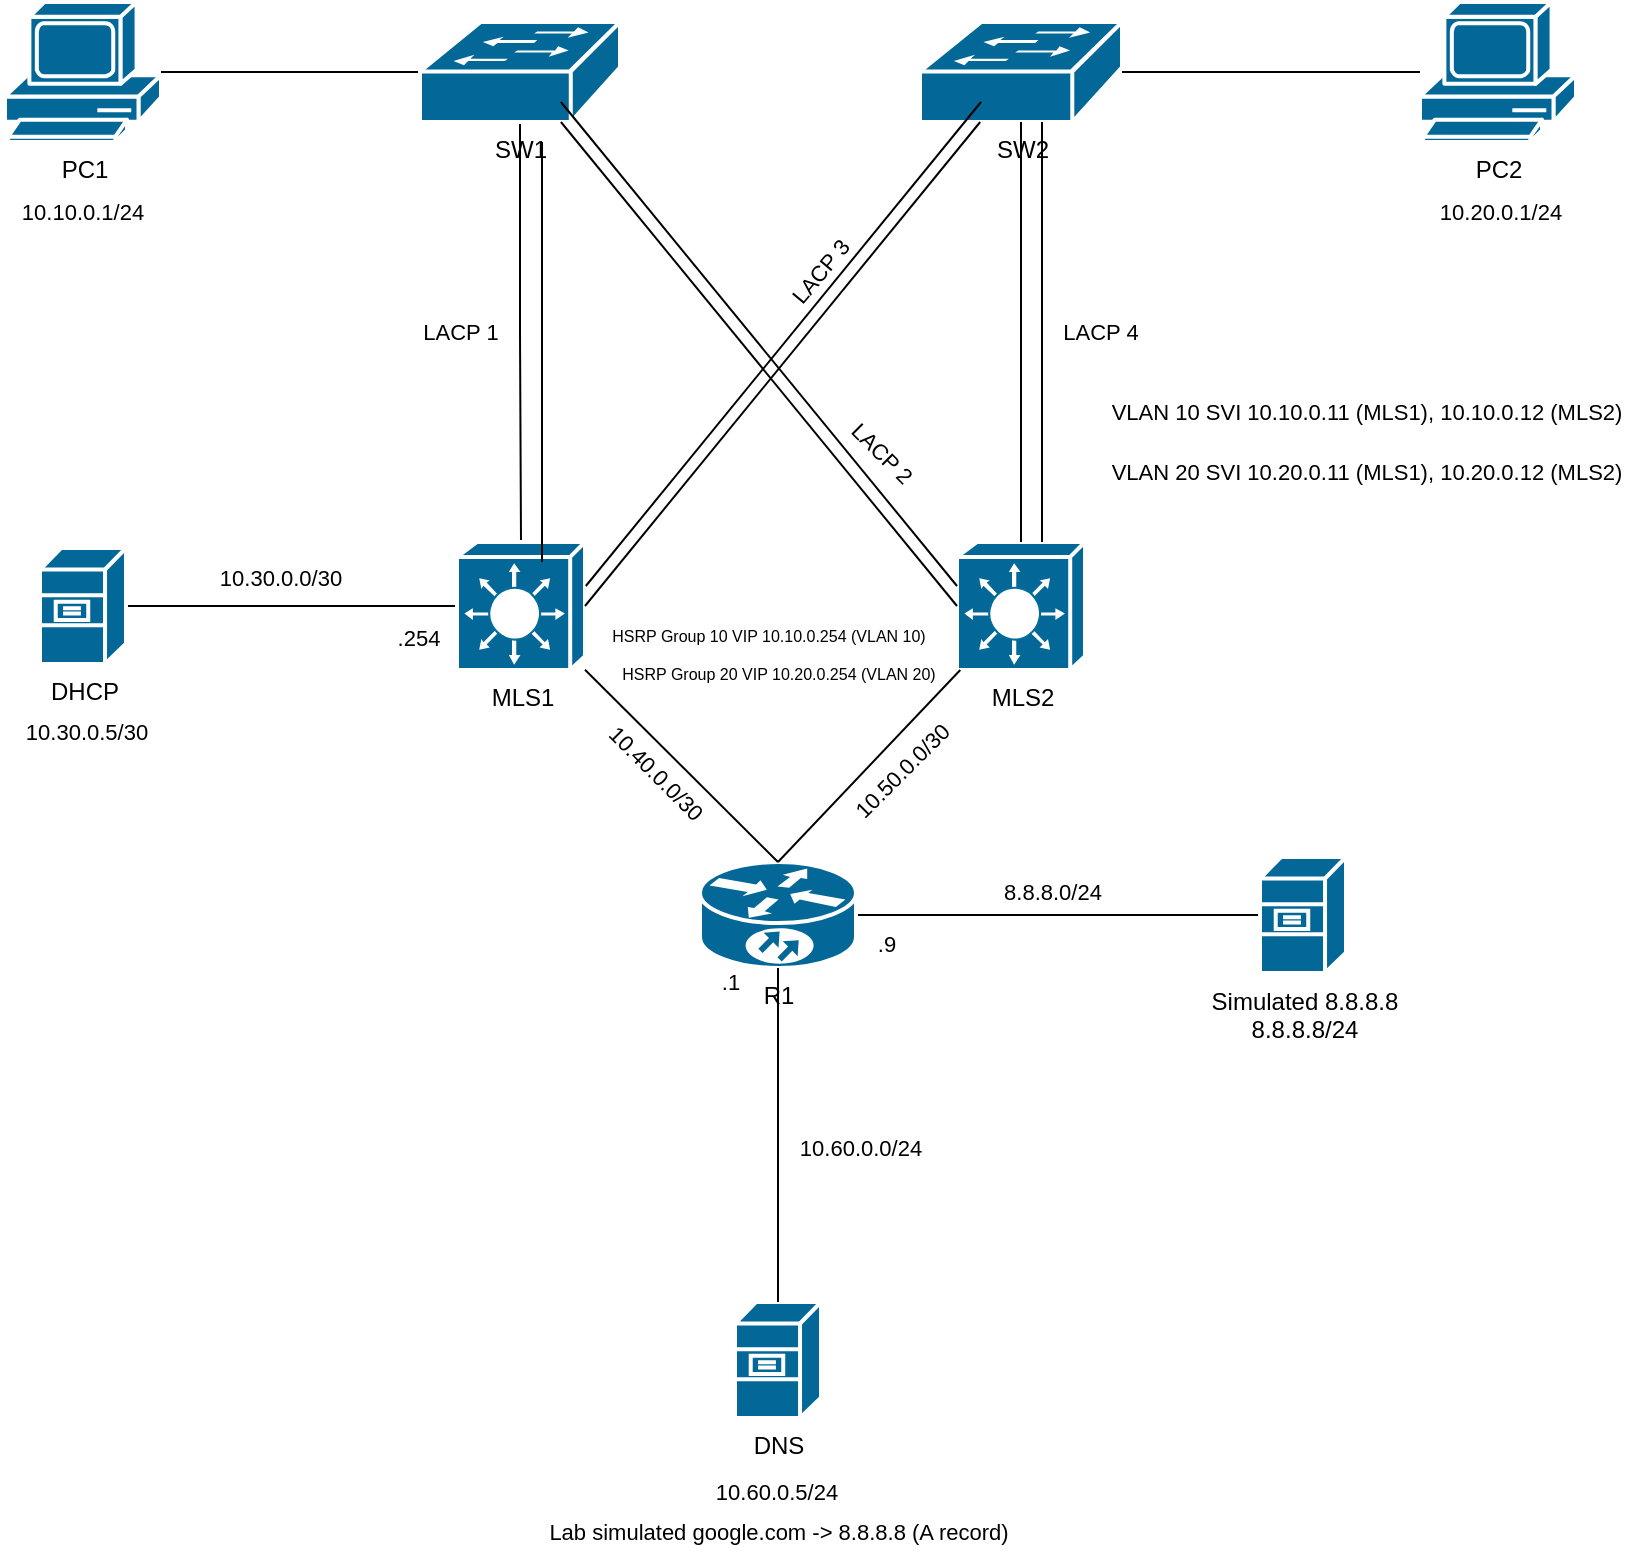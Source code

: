 <mxfile version="27.0.9">
  <diagram name="Page-1" id="XrAPtmdhj2a-p8gGQiQd">
    <mxGraphModel dx="1028" dy="595" grid="1" gridSize="10" guides="1" tooltips="1" connect="1" arrows="1" fold="1" page="1" pageScale="1" pageWidth="850" pageHeight="1100" math="0" shadow="0">
      <root>
        <mxCell id="0" />
        <mxCell id="1" parent="0" />
        <mxCell id="FJSiQoMHgi8VUeKLVnL5-61" style="edgeStyle=orthogonalEdgeStyle;shape=connector;rounded=0;orthogonalLoop=1;jettySize=auto;html=1;strokeColor=default;align=center;verticalAlign=middle;fontFamily=Helvetica;fontSize=11;fontColor=default;labelBackgroundColor=default;startFill=0;endArrow=none;" edge="1" parent="1" source="FJSiQoMHgi8VUeKLVnL5-1" target="FJSiQoMHgi8VUeKLVnL5-2">
          <mxGeometry relative="1" as="geometry" />
        </mxCell>
        <mxCell id="FJSiQoMHgi8VUeKLVnL5-1" value="PC1" style="shape=mxgraph.cisco.computers_and_peripherals.pc;sketch=0;html=1;pointerEvents=1;dashed=0;fillColor=#036897;strokeColor=#ffffff;strokeWidth=2;verticalLabelPosition=bottom;verticalAlign=top;align=center;outlineConnect=0;" vertex="1" parent="1">
          <mxGeometry x="22.5" y="60" width="78" height="70" as="geometry" />
        </mxCell>
        <mxCell id="FJSiQoMHgi8VUeKLVnL5-26" style="edgeStyle=orthogonalEdgeStyle;shape=connector;rounded=0;orthogonalLoop=1;jettySize=auto;html=1;strokeColor=default;align=center;verticalAlign=middle;fontFamily=Helvetica;fontSize=11;fontColor=default;labelBackgroundColor=default;startFill=0;endArrow=none;" edge="1" parent="1" source="FJSiQoMHgi8VUeKLVnL5-2" target="FJSiQoMHgi8VUeKLVnL5-15">
          <mxGeometry relative="1" as="geometry" />
        </mxCell>
        <mxCell id="FJSiQoMHgi8VUeKLVnL5-2" value="SW1" style="shape=mxgraph.cisco.switches.workgroup_switch;sketch=0;html=1;pointerEvents=1;dashed=0;fillColor=#036897;strokeColor=#ffffff;strokeWidth=2;verticalLabelPosition=bottom;verticalAlign=top;align=center;outlineConnect=0;" vertex="1" parent="1">
          <mxGeometry x="230" y="70" width="100" height="50" as="geometry" />
        </mxCell>
        <mxCell id="FJSiQoMHgi8VUeKLVnL5-3" value="SW2" style="shape=mxgraph.cisco.switches.workgroup_switch;sketch=0;html=1;pointerEvents=1;dashed=0;fillColor=#036897;strokeColor=#ffffff;strokeWidth=2;verticalLabelPosition=bottom;verticalAlign=top;align=center;outlineConnect=0;" vertex="1" parent="1">
          <mxGeometry x="480" y="70" width="101" height="50" as="geometry" />
        </mxCell>
        <mxCell id="FJSiQoMHgi8VUeKLVnL5-23" style="edgeStyle=orthogonalEdgeStyle;rounded=0;orthogonalLoop=1;jettySize=auto;html=1;endArrow=none;startFill=0;" edge="1" parent="1" source="FJSiQoMHgi8VUeKLVnL5-4" target="FJSiQoMHgi8VUeKLVnL5-3">
          <mxGeometry relative="1" as="geometry" />
        </mxCell>
        <mxCell id="FJSiQoMHgi8VUeKLVnL5-4" value="PC2" style="shape=mxgraph.cisco.computers_and_peripherals.pc;sketch=0;html=1;pointerEvents=1;dashed=0;fillColor=#036897;strokeColor=#ffffff;strokeWidth=2;verticalLabelPosition=bottom;verticalAlign=top;align=center;outlineConnect=0;" vertex="1" parent="1">
          <mxGeometry x="730" y="60" width="78" height="70" as="geometry" />
        </mxCell>
        <mxCell id="FJSiQoMHgi8VUeKLVnL5-46" style="edgeStyle=orthogonalEdgeStyle;shape=connector;rounded=0;orthogonalLoop=1;jettySize=auto;html=1;strokeColor=default;align=center;verticalAlign=middle;fontFamily=Helvetica;fontSize=11;fontColor=default;labelBackgroundColor=default;startFill=0;endArrow=none;" edge="1" parent="1" source="FJSiQoMHgi8VUeKLVnL5-7" target="FJSiQoMHgi8VUeKLVnL5-9">
          <mxGeometry relative="1" as="geometry" />
        </mxCell>
        <mxCell id="FJSiQoMHgi8VUeKLVnL5-7" value="R1" style="shape=mxgraph.cisco.routers.10700;sketch=0;html=1;pointerEvents=1;dashed=0;fillColor=#036897;strokeColor=#ffffff;strokeWidth=2;verticalLabelPosition=bottom;verticalAlign=top;align=center;outlineConnect=0;" vertex="1" parent="1">
          <mxGeometry x="370" y="490" width="78" height="53" as="geometry" />
        </mxCell>
        <mxCell id="FJSiQoMHgi8VUeKLVnL5-41" value="" style="edgeStyle=orthogonalEdgeStyle;shape=connector;rounded=0;orthogonalLoop=1;jettySize=auto;html=1;strokeColor=default;align=center;verticalAlign=middle;fontFamily=Helvetica;fontSize=11;fontColor=default;labelBackgroundColor=default;startFill=0;endArrow=none;" edge="1" parent="1" source="FJSiQoMHgi8VUeKLVnL5-8" target="FJSiQoMHgi8VUeKLVnL5-15">
          <mxGeometry relative="1" as="geometry" />
        </mxCell>
        <mxCell id="FJSiQoMHgi8VUeKLVnL5-8" value="DHCP" style="shape=mxgraph.cisco.servers.file_server;sketch=0;html=1;pointerEvents=1;dashed=0;fillColor=#036897;strokeColor=#ffffff;strokeWidth=2;verticalLabelPosition=bottom;verticalAlign=top;align=center;outlineConnect=0;" vertex="1" parent="1">
          <mxGeometry x="40" y="333" width="43" height="58" as="geometry" />
        </mxCell>
        <mxCell id="FJSiQoMHgi8VUeKLVnL5-9" value="Simulated 8.8.8.8&lt;div&gt;8.8.8.8/24&lt;/div&gt;" style="shape=mxgraph.cisco.servers.file_server;sketch=0;html=1;pointerEvents=1;dashed=0;fillColor=#036897;strokeColor=#ffffff;strokeWidth=2;verticalLabelPosition=bottom;verticalAlign=top;align=center;outlineConnect=0;" vertex="1" parent="1">
          <mxGeometry x="650" y="487.5" width="43" height="58" as="geometry" />
        </mxCell>
        <mxCell id="FJSiQoMHgi8VUeKLVnL5-10" value="DNS" style="shape=mxgraph.cisco.servers.file_server;sketch=0;html=1;pointerEvents=1;dashed=0;fillColor=#036897;strokeColor=#ffffff;strokeWidth=2;verticalLabelPosition=bottom;verticalAlign=top;align=center;outlineConnect=0;" vertex="1" parent="1">
          <mxGeometry x="387.5" y="710" width="43" height="58" as="geometry" />
        </mxCell>
        <mxCell id="FJSiQoMHgi8VUeKLVnL5-15" value="MLS1" style="shape=mxgraph.cisco.switches.layer_3_switch;sketch=0;html=1;pointerEvents=1;dashed=0;fillColor=#036897;strokeColor=#ffffff;strokeWidth=2;verticalLabelPosition=bottom;verticalAlign=top;align=center;outlineConnect=0;" vertex="1" parent="1">
          <mxGeometry x="248.5" y="330" width="64" height="64" as="geometry" />
        </mxCell>
        <mxCell id="FJSiQoMHgi8VUeKLVnL5-16" value="MLS2" style="shape=mxgraph.cisco.switches.layer_3_switch;sketch=0;html=1;pointerEvents=1;dashed=0;fillColor=#036897;strokeColor=#ffffff;strokeWidth=2;verticalLabelPosition=bottom;verticalAlign=top;align=center;outlineConnect=0;" vertex="1" parent="1">
          <mxGeometry x="498.5" y="330" width="64" height="64" as="geometry" />
        </mxCell>
        <mxCell id="FJSiQoMHgi8VUeKLVnL5-24" style="edgeStyle=orthogonalEdgeStyle;shape=connector;rounded=0;orthogonalLoop=1;jettySize=auto;html=1;entryX=0.5;entryY=0;entryDx=0;entryDy=0;entryPerimeter=0;strokeColor=default;align=center;verticalAlign=middle;fontFamily=Helvetica;fontSize=11;fontColor=default;labelBackgroundColor=default;startFill=0;endArrow=none;" edge="1" parent="1" source="FJSiQoMHgi8VUeKLVnL5-3" target="FJSiQoMHgi8VUeKLVnL5-16">
          <mxGeometry relative="1" as="geometry" />
        </mxCell>
        <mxCell id="FJSiQoMHgi8VUeKLVnL5-25" style="edgeStyle=orthogonalEdgeStyle;shape=connector;rounded=0;orthogonalLoop=1;jettySize=auto;html=1;entryX=0.5;entryY=0;entryDx=0;entryDy=0;entryPerimeter=0;strokeColor=default;align=center;verticalAlign=middle;fontFamily=Helvetica;fontSize=11;fontColor=default;labelBackgroundColor=default;startFill=0;endArrow=none;" edge="1" parent="1">
          <mxGeometry relative="1" as="geometry">
            <mxPoint x="541" y="120" as="sourcePoint" />
            <mxPoint x="541" y="330" as="targetPoint" />
          </mxGeometry>
        </mxCell>
        <mxCell id="FJSiQoMHgi8VUeKLVnL5-27" style="edgeStyle=orthogonalEdgeStyle;shape=connector;rounded=0;orthogonalLoop=1;jettySize=auto;html=1;strokeColor=default;align=center;verticalAlign=middle;fontFamily=Helvetica;fontSize=11;fontColor=default;labelBackgroundColor=default;startFill=0;endArrow=none;" edge="1" parent="1">
          <mxGeometry relative="1" as="geometry">
            <mxPoint x="291" y="130" as="sourcePoint" />
            <mxPoint x="291" y="340" as="targetPoint" />
          </mxGeometry>
        </mxCell>
        <mxCell id="FJSiQoMHgi8VUeKLVnL5-30" style="shape=connector;rounded=0;orthogonalLoop=1;jettySize=auto;html=1;entryX=0;entryY=0.5;entryDx=0;entryDy=0;entryPerimeter=0;strokeColor=default;align=center;verticalAlign=middle;fontFamily=Helvetica;fontSize=11;fontColor=default;labelBackgroundColor=default;startFill=0;endArrow=none;" edge="1" parent="1" source="FJSiQoMHgi8VUeKLVnL5-2" target="FJSiQoMHgi8VUeKLVnL5-16">
          <mxGeometry relative="1" as="geometry" />
        </mxCell>
        <mxCell id="FJSiQoMHgi8VUeKLVnL5-34" style="shape=connector;rounded=0;orthogonalLoop=1;jettySize=auto;html=1;entryX=1;entryY=0.5;entryDx=0;entryDy=0;entryPerimeter=0;strokeColor=default;align=center;verticalAlign=middle;fontFamily=Helvetica;fontSize=11;fontColor=default;labelBackgroundColor=default;startFill=0;endArrow=none;" edge="1" parent="1" source="FJSiQoMHgi8VUeKLVnL5-3" target="FJSiQoMHgi8VUeKLVnL5-15">
          <mxGeometry relative="1" as="geometry" />
        </mxCell>
        <mxCell id="FJSiQoMHgi8VUeKLVnL5-36" style="shape=connector;rounded=0;orthogonalLoop=1;jettySize=auto;html=1;entryX=1;entryY=0.5;entryDx=0;entryDy=0;entryPerimeter=0;strokeColor=default;align=center;verticalAlign=middle;fontFamily=Helvetica;fontSize=11;fontColor=default;labelBackgroundColor=default;startFill=0;endArrow=none;" edge="1" parent="1">
          <mxGeometry relative="1" as="geometry">
            <mxPoint x="510.498" y="110" as="sourcePoint" />
            <mxPoint x="312.91" y="352" as="targetPoint" />
          </mxGeometry>
        </mxCell>
        <mxCell id="FJSiQoMHgi8VUeKLVnL5-39" style="shape=connector;rounded=0;orthogonalLoop=1;jettySize=auto;html=1;entryX=0;entryY=0.5;entryDx=0;entryDy=0;entryPerimeter=0;strokeColor=default;align=center;verticalAlign=middle;fontFamily=Helvetica;fontSize=11;fontColor=default;labelBackgroundColor=default;startFill=0;endArrow=none;" edge="1" parent="1">
          <mxGeometry relative="1" as="geometry">
            <mxPoint x="300.459" y="110" as="sourcePoint" />
            <mxPoint x="498.5" y="352" as="targetPoint" />
          </mxGeometry>
        </mxCell>
        <mxCell id="FJSiQoMHgi8VUeKLVnL5-47" value="" style="edgeStyle=orthogonalEdgeStyle;shape=connector;rounded=0;orthogonalLoop=1;jettySize=auto;html=1;entryX=0.5;entryY=0;entryDx=0;entryDy=0;entryPerimeter=0;strokeColor=default;align=center;verticalAlign=middle;fontFamily=Helvetica;fontSize=11;fontColor=default;labelBackgroundColor=default;startFill=0;endArrow=none;" edge="1" parent="1" source="FJSiQoMHgi8VUeKLVnL5-7" target="FJSiQoMHgi8VUeKLVnL5-10">
          <mxGeometry relative="1" as="geometry" />
        </mxCell>
        <mxCell id="FJSiQoMHgi8VUeKLVnL5-51" value="" style="shape=connector;rounded=0;orthogonalLoop=1;jettySize=auto;html=1;entryX=0.5;entryY=0;entryDx=0;entryDy=0;entryPerimeter=0;strokeColor=default;align=center;verticalAlign=middle;fontFamily=Helvetica;fontSize=11;fontColor=default;labelBackgroundColor=default;startFill=0;endArrow=none;" edge="1" parent="1" source="FJSiQoMHgi8VUeKLVnL5-15" target="FJSiQoMHgi8VUeKLVnL5-7">
          <mxGeometry relative="1" as="geometry" />
        </mxCell>
        <mxCell id="FJSiQoMHgi8VUeKLVnL5-52" value="" style="shape=connector;rounded=0;orthogonalLoop=1;jettySize=auto;html=1;entryX=0.5;entryY=0;entryDx=0;entryDy=0;entryPerimeter=0;strokeColor=default;align=center;verticalAlign=middle;fontFamily=Helvetica;fontSize=11;fontColor=default;labelBackgroundColor=default;startFill=0;endArrow=none;" edge="1" parent="1" source="FJSiQoMHgi8VUeKLVnL5-16" target="FJSiQoMHgi8VUeKLVnL5-7">
          <mxGeometry relative="1" as="geometry" />
        </mxCell>
        <mxCell id="FJSiQoMHgi8VUeKLVnL5-54" value="10.30.0.0/30" style="text;html=1;align=center;verticalAlign=middle;resizable=0;points=[];autosize=1;strokeColor=none;fillColor=none;fontFamily=Helvetica;fontSize=11;fontColor=default;labelBackgroundColor=default;" vertex="1" parent="1">
          <mxGeometry x="120" y="333" width="80" height="30" as="geometry" />
        </mxCell>
        <mxCell id="FJSiQoMHgi8VUeKLVnL5-55" value="10.40.0.0/30" style="text;html=1;align=center;verticalAlign=middle;resizable=0;points=[];autosize=1;strokeColor=none;fillColor=none;fontFamily=Helvetica;fontSize=11;fontColor=default;labelBackgroundColor=default;rotation=45;" vertex="1" parent="1">
          <mxGeometry x="307.5" y="430" width="80" height="30" as="geometry" />
        </mxCell>
        <mxCell id="FJSiQoMHgi8VUeKLVnL5-56" value="10.50.0.0/30" style="text;html=1;align=center;verticalAlign=middle;resizable=0;points=[];autosize=1;strokeColor=none;fillColor=none;fontFamily=Helvetica;fontSize=11;fontColor=default;labelBackgroundColor=default;rotation=-45;" vertex="1" parent="1">
          <mxGeometry x="430.5" y="430" width="80" height="30" as="geometry" />
        </mxCell>
        <mxCell id="FJSiQoMHgi8VUeKLVnL5-57" value="10.60.0.0/24" style="text;html=1;align=center;verticalAlign=middle;resizable=0;points=[];autosize=1;strokeColor=none;fillColor=none;fontFamily=Helvetica;fontSize=11;fontColor=default;labelBackgroundColor=default;rotation=0;" vertex="1" parent="1">
          <mxGeometry x="410" y="618" width="80" height="30" as="geometry" />
        </mxCell>
        <mxCell id="FJSiQoMHgi8VUeKLVnL5-58" value="8.8.8.0/24" style="text;html=1;align=center;verticalAlign=middle;resizable=0;points=[];autosize=1;strokeColor=none;fillColor=none;fontFamily=Helvetica;fontSize=11;fontColor=default;labelBackgroundColor=default;" vertex="1" parent="1">
          <mxGeometry x="510.5" y="490" width="70" height="30" as="geometry" />
        </mxCell>
        <mxCell id="FJSiQoMHgi8VUeKLVnL5-63" value="10.10.0.1/24" style="text;html=1;align=center;verticalAlign=middle;resizable=0;points=[];autosize=1;strokeColor=none;fillColor=none;fontFamily=Helvetica;fontSize=11;fontColor=default;labelBackgroundColor=default;" vertex="1" parent="1">
          <mxGeometry x="20.5" y="150" width="80" height="30" as="geometry" />
        </mxCell>
        <mxCell id="FJSiQoMHgi8VUeKLVnL5-64" value="10.20.0.1/24" style="text;html=1;align=center;verticalAlign=middle;resizable=0;points=[];autosize=1;strokeColor=none;fillColor=none;fontFamily=Helvetica;fontSize=11;fontColor=default;labelBackgroundColor=default;" vertex="1" parent="1">
          <mxGeometry x="730" y="150" width="80" height="30" as="geometry" />
        </mxCell>
        <mxCell id="FJSiQoMHgi8VUeKLVnL5-65" value="10.30.0.5/30" style="text;html=1;align=center;verticalAlign=middle;resizable=0;points=[];autosize=1;strokeColor=none;fillColor=none;fontFamily=Helvetica;fontSize=11;fontColor=default;labelBackgroundColor=default;" vertex="1" parent="1">
          <mxGeometry x="22.5" y="410" width="80" height="30" as="geometry" />
        </mxCell>
        <mxCell id="FJSiQoMHgi8VUeKLVnL5-66" value="10.60.0.5/24" style="text;html=1;align=center;verticalAlign=middle;resizable=0;points=[];autosize=1;strokeColor=none;fillColor=none;fontFamily=Helvetica;fontSize=11;fontColor=default;labelBackgroundColor=default;" vertex="1" parent="1">
          <mxGeometry x="368" y="790" width="80" height="30" as="geometry" />
        </mxCell>
        <mxCell id="FJSiQoMHgi8VUeKLVnL5-67" value="LACP 4" style="text;html=1;align=center;verticalAlign=middle;resizable=0;points=[];autosize=1;strokeColor=none;fillColor=none;fontFamily=Helvetica;fontSize=11;fontColor=default;labelBackgroundColor=default;" vertex="1" parent="1">
          <mxGeometry x="540" y="210" width="60" height="30" as="geometry" />
        </mxCell>
        <mxCell id="FJSiQoMHgi8VUeKLVnL5-68" value="LACP 1" style="text;html=1;align=center;verticalAlign=middle;resizable=0;points=[];autosize=1;strokeColor=none;fillColor=none;fontFamily=Helvetica;fontSize=11;fontColor=default;labelBackgroundColor=default;" vertex="1" parent="1">
          <mxGeometry x="220" y="210" width="60" height="30" as="geometry" />
        </mxCell>
        <mxCell id="FJSiQoMHgi8VUeKLVnL5-69" value="&lt;font style=&quot;font-size: 8px;&quot;&gt;HSRP Group 10 VIP 10.10.0.254 (VLAN 10)&lt;/font&gt;" style="text;html=1;align=center;verticalAlign=middle;resizable=0;points=[];autosize=1;strokeColor=none;fillColor=none;fontFamily=Helvetica;fontSize=11;fontColor=default;labelBackgroundColor=default;" vertex="1" parent="1">
          <mxGeometry x="314" y="361" width="180" height="30" as="geometry" />
        </mxCell>
        <mxCell id="FJSiQoMHgi8VUeKLVnL5-71" value="&lt;font style=&quot;font-size: 8px;&quot;&gt;HSRP Group 20 VIP 10.20.0.254 (VLAN 20)&lt;/font&gt;" style="text;html=1;align=center;verticalAlign=middle;resizable=0;points=[];autosize=1;strokeColor=none;fillColor=none;fontFamily=Helvetica;fontSize=11;fontColor=default;labelBackgroundColor=default;" vertex="1" parent="1">
          <mxGeometry x="319" y="380" width="180" height="30" as="geometry" />
        </mxCell>
        <mxCell id="FJSiQoMHgi8VUeKLVnL5-72" value=".254" style="text;html=1;align=center;verticalAlign=middle;resizable=0;points=[];autosize=1;strokeColor=none;fillColor=none;fontFamily=Helvetica;fontSize=11;fontColor=default;labelBackgroundColor=default;" vertex="1" parent="1">
          <mxGeometry x="208.5" y="363" width="40" height="30" as="geometry" />
        </mxCell>
        <mxCell id="FJSiQoMHgi8VUeKLVnL5-73" value=".1" style="text;html=1;align=center;verticalAlign=middle;resizable=0;points=[];autosize=1;strokeColor=none;fillColor=none;fontFamily=Helvetica;fontSize=11;fontColor=default;labelBackgroundColor=default;" vertex="1" parent="1">
          <mxGeometry x="370" y="535" width="30" height="30" as="geometry" />
        </mxCell>
        <mxCell id="FJSiQoMHgi8VUeKLVnL5-74" value=".9" style="text;html=1;align=center;verticalAlign=middle;resizable=0;points=[];autosize=1;strokeColor=none;fillColor=none;fontFamily=Helvetica;fontSize=11;fontColor=default;labelBackgroundColor=default;" vertex="1" parent="1">
          <mxGeometry x="448" y="515.5" width="30" height="30" as="geometry" />
        </mxCell>
        <mxCell id="FJSiQoMHgi8VUeKLVnL5-75" value="LACP 3" style="text;html=1;align=center;verticalAlign=middle;resizable=0;points=[];autosize=1;strokeColor=none;fillColor=none;fontFamily=Helvetica;fontSize=11;fontColor=default;labelBackgroundColor=default;rotation=-50;" vertex="1" parent="1">
          <mxGeometry x="400" y="180" width="60" height="30" as="geometry" />
        </mxCell>
        <mxCell id="FJSiQoMHgi8VUeKLVnL5-76" value="LACP 2" style="text;html=1;align=center;verticalAlign=middle;resizable=0;points=[];autosize=1;strokeColor=none;fillColor=none;fontFamily=Helvetica;fontSize=11;fontColor=default;labelBackgroundColor=default;rotation=45;" vertex="1" parent="1">
          <mxGeometry x="430.5" y="270" width="60" height="30" as="geometry" />
        </mxCell>
        <mxCell id="FJSiQoMHgi8VUeKLVnL5-78" value="Lab simulated google.com -&amp;gt; 8.8.8.8 (&lt;span style=&quot;background-color: light-dark(#ffffff, var(--ge-dark-color, #121212)); color: light-dark(rgb(0, 0, 0), rgb(255, 255, 255));&quot;&gt;A record)&lt;/span&gt;" style="text;html=1;align=center;verticalAlign=middle;resizable=0;points=[];autosize=1;strokeColor=none;fillColor=none;fontFamily=Helvetica;fontSize=11;fontColor=default;labelBackgroundColor=default;" vertex="1" parent="1">
          <mxGeometry x="284" y="810" width="250" height="30" as="geometry" />
        </mxCell>
        <mxCell id="FJSiQoMHgi8VUeKLVnL5-80" value="VLAN 10 SVI 10.10.0.11 (MLS1), 10.10.0.12 (MLS2)" style="text;html=1;align=center;verticalAlign=middle;resizable=0;points=[];autosize=1;strokeColor=none;fillColor=none;fontFamily=Helvetica;fontSize=11;fontColor=default;labelBackgroundColor=default;" vertex="1" parent="1">
          <mxGeometry x="562.5" y="250" width="280" height="30" as="geometry" />
        </mxCell>
        <mxCell id="FJSiQoMHgi8VUeKLVnL5-81" value="VLAN 20 SVI 10.20.0.11 (MLS1), 10.20.0.12 (MLS2)" style="text;html=1;align=center;verticalAlign=middle;resizable=0;points=[];autosize=1;strokeColor=none;fillColor=none;fontFamily=Helvetica;fontSize=11;fontColor=default;labelBackgroundColor=default;" vertex="1" parent="1">
          <mxGeometry x="562.5" y="280" width="280" height="30" as="geometry" />
        </mxCell>
      </root>
    </mxGraphModel>
  </diagram>
</mxfile>
